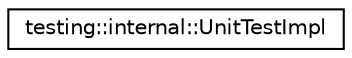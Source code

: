 digraph G
{
  edge [fontname="Helvetica",fontsize="10",labelfontname="Helvetica",labelfontsize="10"];
  node [fontname="Helvetica",fontsize="10",shape=record];
  rankdir="LR";
  Node1 [label="testing::internal::UnitTestImpl",height=0.2,width=0.4,color="black", fillcolor="white", style="filled",URL="$classtesting_1_1internal_1_1UnitTestImpl.html"];
}
